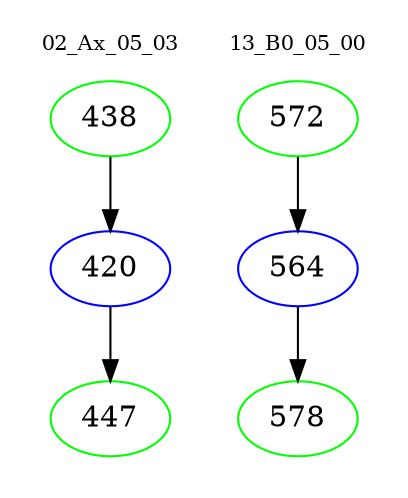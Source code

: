 digraph{
subgraph cluster_0 {
color = white
label = "02_Ax_05_03";
fontsize=10;
T0_438 [label="438", color="green"]
T0_438 -> T0_420 [color="black"]
T0_420 [label="420", color="blue"]
T0_420 -> T0_447 [color="black"]
T0_447 [label="447", color="green"]
}
subgraph cluster_1 {
color = white
label = "13_B0_05_00";
fontsize=10;
T1_572 [label="572", color="green"]
T1_572 -> T1_564 [color="black"]
T1_564 [label="564", color="blue"]
T1_564 -> T1_578 [color="black"]
T1_578 [label="578", color="green"]
}
}
